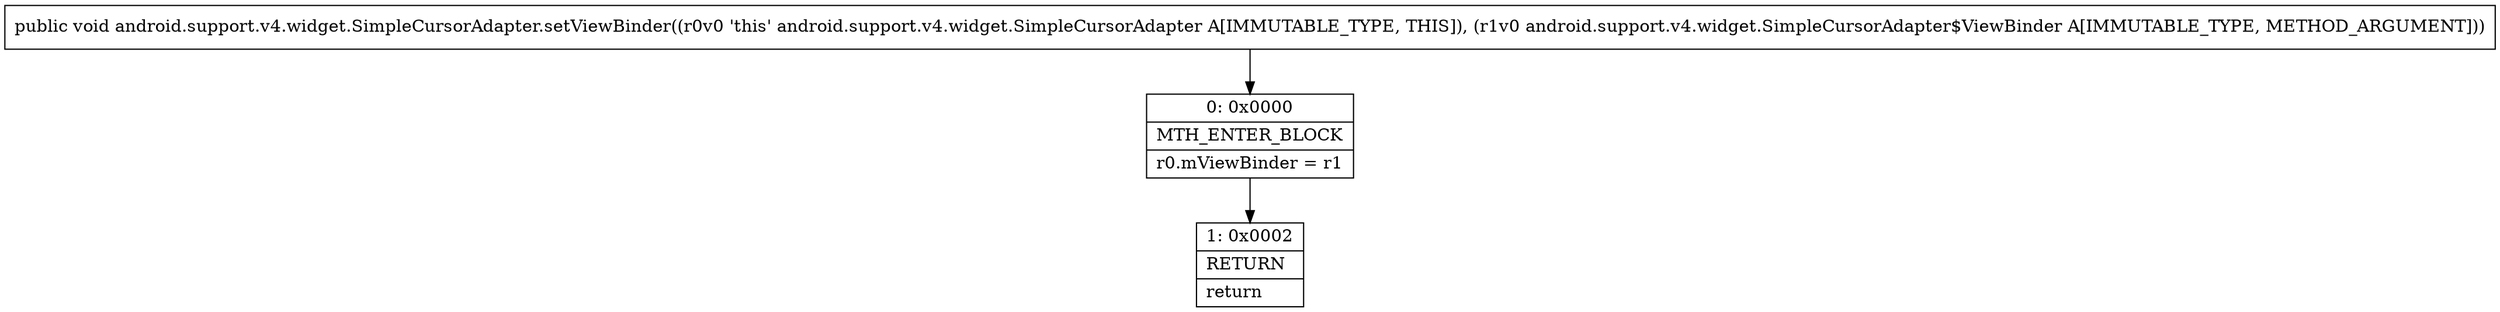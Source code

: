 digraph "CFG forandroid.support.v4.widget.SimpleCursorAdapter.setViewBinder(Landroid\/support\/v4\/widget\/SimpleCursorAdapter$ViewBinder;)V" {
Node_0 [shape=record,label="{0\:\ 0x0000|MTH_ENTER_BLOCK\l|r0.mViewBinder = r1\l}"];
Node_1 [shape=record,label="{1\:\ 0x0002|RETURN\l|return\l}"];
MethodNode[shape=record,label="{public void android.support.v4.widget.SimpleCursorAdapter.setViewBinder((r0v0 'this' android.support.v4.widget.SimpleCursorAdapter A[IMMUTABLE_TYPE, THIS]), (r1v0 android.support.v4.widget.SimpleCursorAdapter$ViewBinder A[IMMUTABLE_TYPE, METHOD_ARGUMENT])) }"];
MethodNode -> Node_0;
Node_0 -> Node_1;
}

